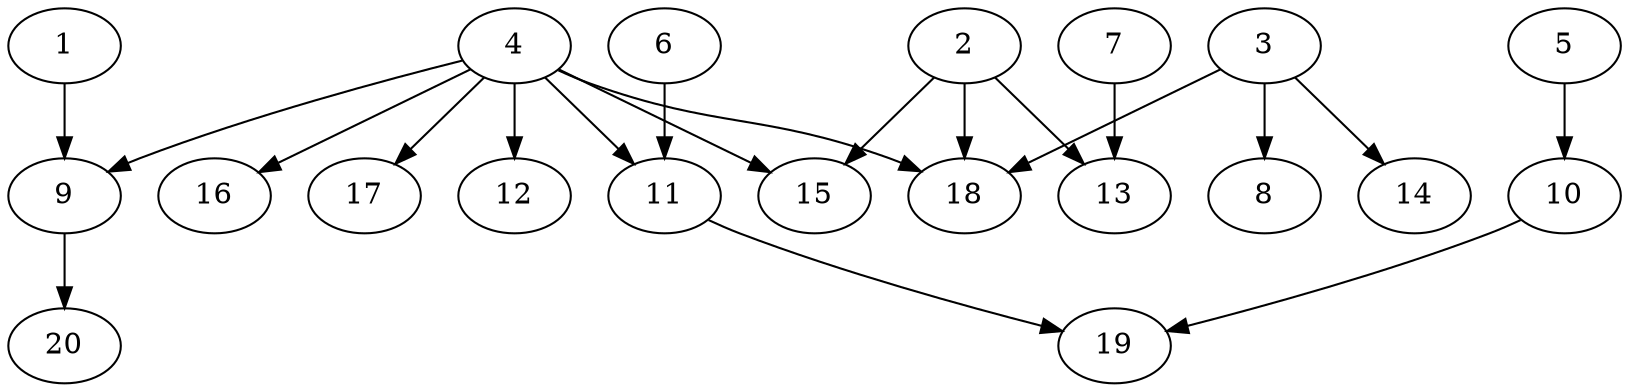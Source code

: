// DAG automatically generated by daggen at Sat Jul 27 15:38:39 2019
// ./daggen --dot -n 20 --ccr 0.5 --fat 0.7 --regular 0.5 --density 0.4 --mindata 5242880 --maxdata 52428800 
digraph G {
  1 [size="84987904", alpha="0.10", expect_size="42493952"] 
  1 -> 9 [size ="42493952"]
  2 [size="83329024", alpha="0.02", expect_size="41664512"] 
  2 -> 13 [size ="41664512"]
  2 -> 15 [size ="41664512"]
  2 -> 18 [size ="41664512"]
  3 [size="76623872", alpha="0.00", expect_size="38311936"] 
  3 -> 8 [size ="38311936"]
  3 -> 14 [size ="38311936"]
  3 -> 18 [size ="38311936"]
  4 [size="49836032", alpha="0.08", expect_size="24918016"] 
  4 -> 9 [size ="24918016"]
  4 -> 11 [size ="24918016"]
  4 -> 12 [size ="24918016"]
  4 -> 15 [size ="24918016"]
  4 -> 16 [size ="24918016"]
  4 -> 17 [size ="24918016"]
  4 -> 18 [size ="24918016"]
  5 [size="18094080", alpha="0.07", expect_size="9047040"] 
  5 -> 10 [size ="9047040"]
  6 [size="87959552", alpha="0.04", expect_size="43979776"] 
  6 -> 11 [size ="43979776"]
  7 [size="31512576", alpha="0.11", expect_size="15756288"] 
  7 -> 13 [size ="15756288"]
  8 [size="69937152", alpha="0.17", expect_size="34968576"] 
  9 [size="22671360", alpha="0.01", expect_size="11335680"] 
  9 -> 20 [size ="11335680"]
  10 [size="87840768", alpha="0.20", expect_size="43920384"] 
  10 -> 19 [size ="43920384"]
  11 [size="99231744", alpha="0.08", expect_size="49615872"] 
  11 -> 19 [size ="49615872"]
  12 [size="52844544", alpha="0.06", expect_size="26422272"] 
  13 [size="61370368", alpha="0.17", expect_size="30685184"] 
  14 [size="63598592", alpha="0.05", expect_size="31799296"] 
  15 [size="103411712", alpha="0.13", expect_size="51705856"] 
  16 [size="42414080", alpha="0.12", expect_size="21207040"] 
  17 [size="60039168", alpha="0.05", expect_size="30019584"] 
  18 [size="16982016", alpha="0.16", expect_size="8491008"] 
  19 [size="95328256", alpha="0.02", expect_size="47664128"] 
  20 [size="99622912", alpha="0.17", expect_size="49811456"] 
}
